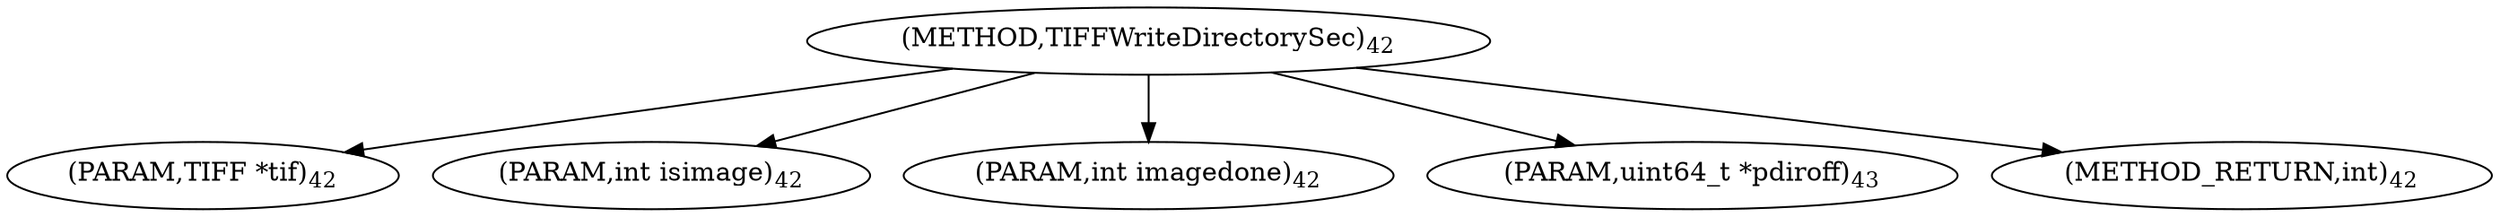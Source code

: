 digraph "TIFFWriteDirectorySec" {  
"63930" [label = <(METHOD,TIFFWriteDirectorySec)<SUB>42</SUB>> ]
"63931" [label = <(PARAM,TIFF *tif)<SUB>42</SUB>> ]
"63932" [label = <(PARAM,int isimage)<SUB>42</SUB>> ]
"63933" [label = <(PARAM,int imagedone)<SUB>42</SUB>> ]
"63934" [label = <(PARAM,uint64_t *pdiroff)<SUB>43</SUB>> ]
"63935" [label = <(METHOD_RETURN,int)<SUB>42</SUB>> ]
  "63930" -> "63931" 
  "63930" -> "63932" 
  "63930" -> "63933" 
  "63930" -> "63934" 
  "63930" -> "63935" 
}
